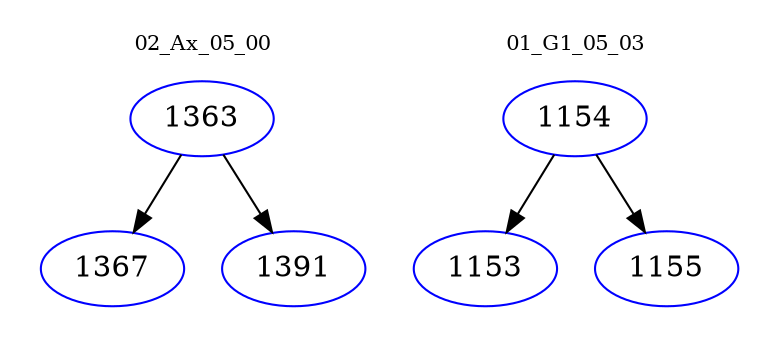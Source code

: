 digraph{
subgraph cluster_0 {
color = white
label = "02_Ax_05_00";
fontsize=10;
T0_1363 [label="1363", color="blue"]
T0_1363 -> T0_1367 [color="black"]
T0_1367 [label="1367", color="blue"]
T0_1363 -> T0_1391 [color="black"]
T0_1391 [label="1391", color="blue"]
}
subgraph cluster_1 {
color = white
label = "01_G1_05_03";
fontsize=10;
T1_1154 [label="1154", color="blue"]
T1_1154 -> T1_1153 [color="black"]
T1_1153 [label="1153", color="blue"]
T1_1154 -> T1_1155 [color="black"]
T1_1155 [label="1155", color="blue"]
}
}
